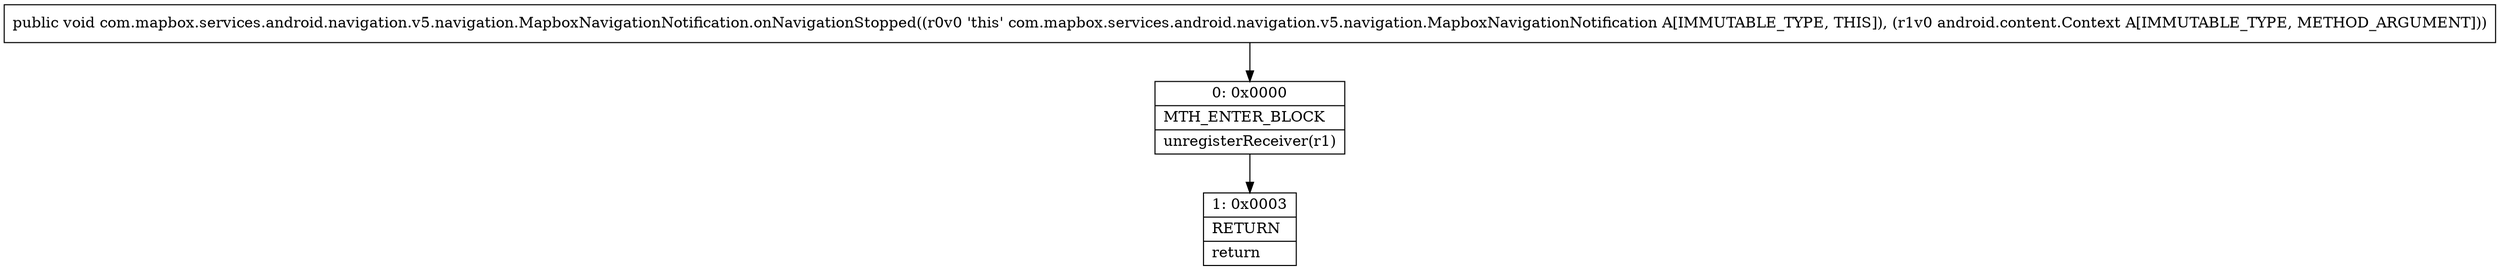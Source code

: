digraph "CFG forcom.mapbox.services.android.navigation.v5.navigation.MapboxNavigationNotification.onNavigationStopped(Landroid\/content\/Context;)V" {
Node_0 [shape=record,label="{0\:\ 0x0000|MTH_ENTER_BLOCK\l|unregisterReceiver(r1)\l}"];
Node_1 [shape=record,label="{1\:\ 0x0003|RETURN\l|return\l}"];
MethodNode[shape=record,label="{public void com.mapbox.services.android.navigation.v5.navigation.MapboxNavigationNotification.onNavigationStopped((r0v0 'this' com.mapbox.services.android.navigation.v5.navigation.MapboxNavigationNotification A[IMMUTABLE_TYPE, THIS]), (r1v0 android.content.Context A[IMMUTABLE_TYPE, METHOD_ARGUMENT])) }"];
MethodNode -> Node_0;
Node_0 -> Node_1;
}

